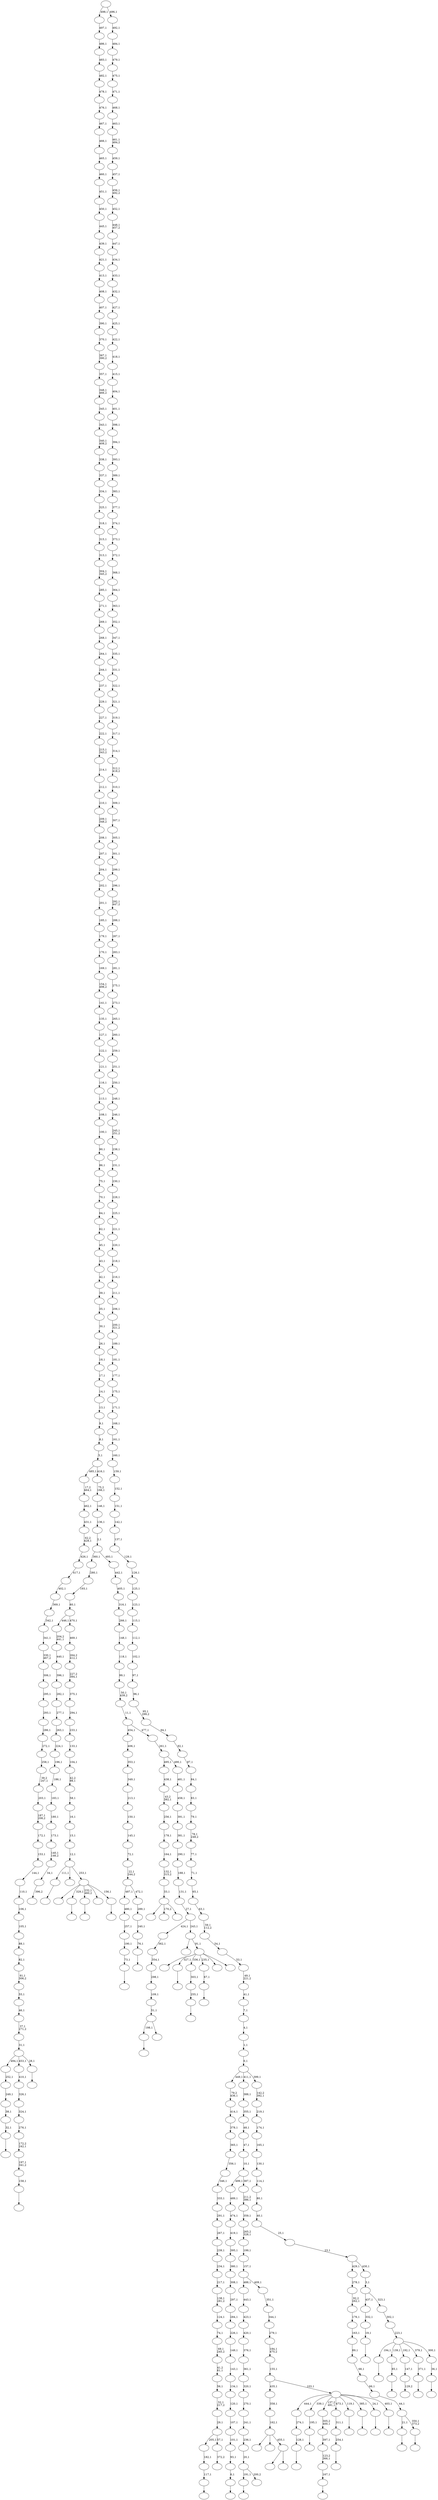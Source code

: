 digraph T {
	550 [label=""]
	549 [label=""]
	548 [label=""]
	547 [label=""]
	546 [label=""]
	545 [label=""]
	544 [label=""]
	543 [label=""]
	542 [label=""]
	541 [label=""]
	540 [label=""]
	539 [label=""]
	538 [label=""]
	537 [label=""]
	536 [label=""]
	535 [label=""]
	534 [label=""]
	533 [label=""]
	532 [label=""]
	531 [label=""]
	530 [label=""]
	529 [label=""]
	528 [label=""]
	527 [label=""]
	526 [label=""]
	525 [label=""]
	524 [label=""]
	523 [label=""]
	522 [label=""]
	521 [label=""]
	520 [label=""]
	519 [label=""]
	518 [label=""]
	517 [label=""]
	516 [label=""]
	515 [label=""]
	514 [label=""]
	513 [label=""]
	512 [label=""]
	511 [label=""]
	510 [label=""]
	509 [label=""]
	508 [label=""]
	507 [label=""]
	506 [label=""]
	505 [label=""]
	504 [label=""]
	503 [label=""]
	502 [label=""]
	501 [label=""]
	500 [label=""]
	499 [label=""]
	498 [label=""]
	497 [label=""]
	496 [label=""]
	495 [label=""]
	494 [label=""]
	493 [label=""]
	492 [label=""]
	491 [label=""]
	490 [label=""]
	489 [label=""]
	488 [label=""]
	487 [label=""]
	486 [label=""]
	485 [label=""]
	484 [label=""]
	483 [label=""]
	482 [label=""]
	481 [label=""]
	480 [label=""]
	479 [label=""]
	478 [label=""]
	477 [label=""]
	476 [label=""]
	475 [label=""]
	474 [label=""]
	473 [label=""]
	472 [label=""]
	471 [label=""]
	470 [label=""]
	469 [label=""]
	468 [label=""]
	467 [label=""]
	466 [label=""]
	465 [label=""]
	464 [label=""]
	463 [label=""]
	462 [label=""]
	461 [label=""]
	460 [label=""]
	459 [label=""]
	458 [label=""]
	457 [label=""]
	456 [label=""]
	455 [label=""]
	454 [label=""]
	453 [label=""]
	452 [label=""]
	451 [label=""]
	450 [label=""]
	449 [label=""]
	448 [label=""]
	447 [label=""]
	446 [label=""]
	445 [label=""]
	444 [label=""]
	443 [label=""]
	442 [label=""]
	441 [label=""]
	440 [label=""]
	439 [label=""]
	438 [label=""]
	437 [label=""]
	436 [label=""]
	435 [label=""]
	434 [label=""]
	433 [label=""]
	432 [label=""]
	431 [label=""]
	430 [label=""]
	429 [label=""]
	428 [label=""]
	427 [label=""]
	426 [label=""]
	425 [label=""]
	424 [label=""]
	423 [label=""]
	422 [label=""]
	421 [label=""]
	420 [label=""]
	419 [label=""]
	418 [label=""]
	417 [label=""]
	416 [label=""]
	415 [label=""]
	414 [label=""]
	413 [label=""]
	412 [label=""]
	411 [label=""]
	410 [label=""]
	409 [label=""]
	408 [label=""]
	407 [label=""]
	406 [label=""]
	405 [label=""]
	404 [label=""]
	403 [label=""]
	402 [label=""]
	401 [label=""]
	400 [label=""]
	399 [label=""]
	398 [label=""]
	397 [label=""]
	396 [label=""]
	395 [label=""]
	394 [label=""]
	393 [label=""]
	392 [label=""]
	391 [label=""]
	390 [label=""]
	389 [label=""]
	388 [label=""]
	387 [label=""]
	386 [label=""]
	385 [label=""]
	384 [label=""]
	383 [label=""]
	382 [label=""]
	381 [label=""]
	380 [label=""]
	379 [label=""]
	378 [label=""]
	377 [label=""]
	376 [label=""]
	375 [label=""]
	374 [label=""]
	373 [label=""]
	372 [label=""]
	371 [label=""]
	370 [label=""]
	369 [label=""]
	368 [label=""]
	367 [label=""]
	366 [label=""]
	365 [label=""]
	364 [label=""]
	363 [label=""]
	362 [label=""]
	361 [label=""]
	360 [label=""]
	359 [label=""]
	358 [label=""]
	357 [label=""]
	356 [label=""]
	355 [label=""]
	354 [label=""]
	353 [label=""]
	352 [label=""]
	351 [label=""]
	350 [label=""]
	349 [label=""]
	348 [label=""]
	347 [label=""]
	346 [label=""]
	345 [label=""]
	344 [label=""]
	343 [label=""]
	342 [label=""]
	341 [label=""]
	340 [label=""]
	339 [label=""]
	338 [label=""]
	337 [label=""]
	336 [label=""]
	335 [label=""]
	334 [label=""]
	333 [label=""]
	332 [label=""]
	331 [label=""]
	330 [label=""]
	329 [label=""]
	328 [label=""]
	327 [label=""]
	326 [label=""]
	325 [label=""]
	324 [label=""]
	323 [label=""]
	322 [label=""]
	321 [label=""]
	320 [label=""]
	319 [label=""]
	318 [label=""]
	317 [label=""]
	316 [label=""]
	315 [label=""]
	314 [label=""]
	313 [label=""]
	312 [label=""]
	311 [label=""]
	310 [label=""]
	309 [label=""]
	308 [label=""]
	307 [label=""]
	306 [label=""]
	305 [label=""]
	304 [label=""]
	303 [label=""]
	302 [label=""]
	301 [label=""]
	300 [label=""]
	299 [label=""]
	298 [label=""]
	297 [label=""]
	296 [label=""]
	295 [label=""]
	294 [label=""]
	293 [label=""]
	292 [label=""]
	291 [label=""]
	290 [label=""]
	289 [label=""]
	288 [label=""]
	287 [label=""]
	286 [label=""]
	285 [label=""]
	284 [label=""]
	283 [label=""]
	282 [label=""]
	281 [label=""]
	280 [label=""]
	279 [label=""]
	278 [label=""]
	277 [label=""]
	276 [label=""]
	275 [label=""]
	274 [label=""]
	273 [label=""]
	272 [label=""]
	271 [label=""]
	270 [label=""]
	269 [label=""]
	268 [label=""]
	267 [label=""]
	266 [label=""]
	265 [label=""]
	264 [label=""]
	263 [label=""]
	262 [label=""]
	261 [label=""]
	260 [label=""]
	259 [label=""]
	258 [label=""]
	257 [label=""]
	256 [label=""]
	255 [label=""]
	254 [label=""]
	253 [label=""]
	252 [label=""]
	251 [label=""]
	250 [label=""]
	249 [label=""]
	248 [label=""]
	247 [label=""]
	246 [label=""]
	245 [label=""]
	244 [label=""]
	243 [label=""]
	242 [label=""]
	241 [label=""]
	240 [label=""]
	239 [label=""]
	238 [label=""]
	237 [label=""]
	236 [label=""]
	235 [label=""]
	234 [label=""]
	233 [label=""]
	232 [label=""]
	231 [label=""]
	230 [label=""]
	229 [label=""]
	228 [label=""]
	227 [label=""]
	226 [label=""]
	225 [label=""]
	224 [label=""]
	223 [label=""]
	222 [label=""]
	221 [label=""]
	220 [label=""]
	219 [label=""]
	218 [label=""]
	217 [label=""]
	216 [label=""]
	215 [label=""]
	214 [label=""]
	213 [label=""]
	212 [label=""]
	211 [label=""]
	210 [label=""]
	209 [label=""]
	208 [label=""]
	207 [label=""]
	206 [label=""]
	205 [label=""]
	204 [label=""]
	203 [label=""]
	202 [label=""]
	201 [label=""]
	200 [label=""]
	199 [label=""]
	198 [label=""]
	197 [label=""]
	196 [label=""]
	195 [label=""]
	194 [label=""]
	193 [label=""]
	192 [label=""]
	191 [label=""]
	190 [label=""]
	189 [label=""]
	188 [label=""]
	187 [label=""]
	186 [label=""]
	185 [label=""]
	184 [label=""]
	183 [label=""]
	182 [label=""]
	181 [label=""]
	180 [label=""]
	179 [label=""]
	178 [label=""]
	177 [label=""]
	176 [label=""]
	175 [label=""]
	174 [label=""]
	173 [label=""]
	172 [label=""]
	171 [label=""]
	170 [label=""]
	169 [label=""]
	168 [label=""]
	167 [label=""]
	166 [label=""]
	165 [label=""]
	164 [label=""]
	163 [label=""]
	162 [label=""]
	161 [label=""]
	160 [label=""]
	159 [label=""]
	158 [label=""]
	157 [label=""]
	156 [label=""]
	155 [label=""]
	154 [label=""]
	153 [label=""]
	152 [label=""]
	151 [label=""]
	150 [label=""]
	149 [label=""]
	148 [label=""]
	147 [label=""]
	146 [label=""]
	145 [label=""]
	144 [label=""]
	143 [label=""]
	142 [label=""]
	141 [label=""]
	140 [label=""]
	139 [label=""]
	138 [label=""]
	137 [label=""]
	136 [label=""]
	135 [label=""]
	134 [label=""]
	133 [label=""]
	132 [label=""]
	131 [label=""]
	130 [label=""]
	129 [label=""]
	128 [label=""]
	127 [label=""]
	126 [label=""]
	125 [label=""]
	124 [label=""]
	123 [label=""]
	122 [label=""]
	121 [label=""]
	120 [label=""]
	119 [label=""]
	118 [label=""]
	117 [label=""]
	116 [label=""]
	115 [label=""]
	114 [label=""]
	113 [label=""]
	112 [label=""]
	111 [label=""]
	110 [label=""]
	109 [label=""]
	108 [label=""]
	107 [label=""]
	106 [label=""]
	105 [label=""]
	104 [label=""]
	103 [label=""]
	102 [label=""]
	101 [label=""]
	100 [label=""]
	99 [label=""]
	98 [label=""]
	97 [label=""]
	96 [label=""]
	95 [label=""]
	94 [label=""]
	93 [label=""]
	92 [label=""]
	91 [label=""]
	90 [label=""]
	89 [label=""]
	88 [label=""]
	87 [label=""]
	86 [label=""]
	85 [label=""]
	84 [label=""]
	83 [label=""]
	82 [label=""]
	81 [label=""]
	80 [label=""]
	79 [label=""]
	78 [label=""]
	77 [label=""]
	76 [label=""]
	75 [label=""]
	74 [label=""]
	73 [label=""]
	72 [label=""]
	71 [label=""]
	70 [label=""]
	69 [label=""]
	68 [label=""]
	67 [label=""]
	66 [label=""]
	65 [label=""]
	64 [label=""]
	63 [label=""]
	62 [label=""]
	61 [label=""]
	60 [label=""]
	59 [label=""]
	58 [label=""]
	57 [label=""]
	56 [label=""]
	55 [label=""]
	54 [label=""]
	53 [label=""]
	52 [label=""]
	51 [label=""]
	50 [label=""]
	49 [label=""]
	48 [label=""]
	47 [label=""]
	46 [label=""]
	45 [label=""]
	44 [label=""]
	43 [label=""]
	42 [label=""]
	41 [label=""]
	40 [label=""]
	39 [label=""]
	38 [label=""]
	37 [label=""]
	36 [label=""]
	35 [label=""]
	34 [label=""]
	33 [label=""]
	32 [label=""]
	31 [label=""]
	30 [label=""]
	29 [label=""]
	28 [label=""]
	27 [label=""]
	26 [label=""]
	25 [label=""]
	24 [label=""]
	23 [label=""]
	22 [label=""]
	21 [label=""]
	20 [label=""]
	19 [label=""]
	18 [label=""]
	17 [label=""]
	16 [label=""]
	15 [label=""]
	14 [label=""]
	13 [label=""]
	12 [label=""]
	11 [label=""]
	10 [label=""]
	9 [label=""]
	8 [label=""]
	7 [label=""]
	6 [label=""]
	5 [label=""]
	4 [label=""]
	3 [label=""]
	2 [label=""]
	1 [label=""]
	0 [label=""]
	547 -> 548 [label=""]
	544 -> 545 [label=""]
	542 -> 543 [label=""]
	541 -> 542 [label="73,1"]
	540 -> 541 [label="190,1"]
	539 -> 540 [label="257,1"]
	538 -> 539 [label="480,1"]
	536 -> 537 [label=""]
	535 -> 536 [label="32,1"]
	534 -> 535 [label="38,1"]
	533 -> 534 [label="249,1"]
	532 -> 533 [label="252,1"]
	530 -> 531 [label=""]
	528 -> 529 [label=""]
	526 -> 527 [label=""]
	525 -> 526 [label="128,1"]
	524 -> 525 [label="274,1"]
	522 -> 523 [label=""]
	520 -> 521 [label=""]
	519 -> 520 [label="195,1"]
	516 -> 517 [label=""]
	514 -> 515 [label=""]
	513 -> 514 [label="117,1"]
	512 -> 513 [label="182,1"]
	509 -> 510 [label="372,2"]
	508 -> 512 [label="205,1"]
	508 -> 509 [label="57,1"]
	507 -> 508 [label="29,1"]
	506 -> 507 [label="52,1\n217,2"]
	505 -> 506 [label="56,1"]
	504 -> 505 [label="41,2\n61,1"]
	503 -> 504 [label="69,1\n245,2"]
	502 -> 503 [label="74,1"]
	501 -> 502 [label="124,1"]
	500 -> 501 [label="138,1\n281,2"]
	499 -> 500 [label="217,1"]
	498 -> 499 [label="234,1"]
	497 -> 498 [label="239,1"]
	496 -> 497 [label="267,1"]
	495 -> 496 [label="291,1"]
	494 -> 495 [label="333,1"]
	493 -> 494 [label="346,1"]
	492 -> 493 [label="356,1"]
	491 -> 492 [label="365,1"]
	490 -> 491 [label="378,1"]
	489 -> 490 [label="414,1"]
	488 -> 489 [label="79,2\n436,1"]
	486 -> 487 [label=""]
	485 -> 486 [label="167,1"]
	484 -> 485 [label="123,2\n366,1"]
	483 -> 484 [label="397,1"]
	482 -> 483 [label="305,2\n400,1"]
	480 -> 481 [label=""]
	478 -> 479 [label=""]
	476 -> 477 [label=""]
	475 -> 476 [label="76,1"]
	474 -> 475 [label="240,1"]
	473 -> 474 [label="289,1"]
	472 -> 538 [label="487,1"]
	472 -> 473 [label="472,1"]
	471 -> 472 [label="22,1\n244,2"]
	470 -> 471 [label="72,1"]
	469 -> 470 [label="145,1"]
	468 -> 469 [label="150,1"]
	467 -> 468 [label="213,1"]
	466 -> 467 [label="349,1"]
	465 -> 466 [label="353,1"]
	464 -> 465 [label="406,1"]
	462 -> 463 [label="396,2"]
	461 -> 462 [label="34,1"]
	460 -> 461 [label="140,1\n146,2"]
	459 -> 460 [label="173,1"]
	458 -> 459 [label="180,1"]
	457 -> 458 [label="183,1"]
	456 -> 457 [label="186,1"]
	455 -> 456 [label="196,1"]
	454 -> 455 [label="224,1"]
	453 -> 454 [label="263,1"]
	452 -> 453 [label="277,1"]
	451 -> 452 [label="282,1"]
	450 -> 451 [label="396,1"]
	449 -> 450 [label="440,1"]
	448 -> 449 [label="204,2\n441,1"]
	446 -> 447 [label=""]
	445 -> 446 [label="85,1"]
	442 -> 443 [label=""]
	441 -> 442 [label="254,1"]
	440 -> 441 [label="311,1"]
	438 -> 439 [label=""]
	436 -> 522 [label="191,1"]
	436 -> 437 [label="200,2"]
	435 -> 436 [label="20,1"]
	434 -> 435 [label="236,1"]
	433 -> 434 [label="241,1"]
	432 -> 433 [label="270,1"]
	431 -> 432 [label="320,1"]
	430 -> 431 [label="361,1"]
	429 -> 430 [label="376,1"]
	428 -> 429 [label="420,1"]
	427 -> 428 [label="423,1"]
	426 -> 427 [label="443,1"]
	424 -> 425 [label=""]
	423 -> 424 [label="6,1"]
	422 -> 423 [label="93,1"]
	421 -> 422 [label="101,1"]
	420 -> 421 [label="107,1"]
	419 -> 420 [label="120,1"]
	418 -> 419 [label="134,1"]
	417 -> 418 [label="143,1"]
	416 -> 417 [label="149,1"]
	415 -> 416 [label="226,1"]
	414 -> 415 [label="284,1"]
	413 -> 414 [label="297,1"]
	412 -> 413 [label="308,1"]
	411 -> 412 [label="380,1"]
	410 -> 411 [label="395,1"]
	409 -> 410 [label="419,1"]
	408 -> 409 [label="474,1"]
	407 -> 408 [label="489,1"]
	405 -> 546 [label=""]
	405 -> 511 [label="170,2"]
	405 -> 406 [label=""]
	404 -> 405 [label="33,1"]
	403 -> 404 [label="132,1\n315,2"]
	402 -> 403 [label="164,1"]
	401 -> 402 [label="178,1"]
	400 -> 401 [label="256,1"]
	399 -> 400 [label="43,2\n382,1"]
	398 -> 399 [label="438,1"]
	394 -> 544 [label="198,1"]
	394 -> 395 [label=""]
	393 -> 394 [label="51,1"]
	392 -> 393 [label="109,1"]
	391 -> 392 [label="298,1"]
	390 -> 391 [label="354,1"]
	389 -> 390 [label="362,1"]
	386 -> 387 [label=""]
	385 -> 386 [label="158,1"]
	384 -> 385 [label="197,1\n341,2"]
	383 -> 384 [label="172,2\n242,1"]
	382 -> 383 [label="276,1"]
	381 -> 382 [label="324,1"]
	380 -> 381 [label="326,1"]
	379 -> 380 [label="410,1"]
	377 -> 378 [label=""]
	376 -> 377 [label="19,1"]
	375 -> 376 [label="332,1"]
	373 -> 374 [label="129,2"]
	372 -> 373 [label="147,1"]
	370 -> 371 [label=""]
	369 -> 370 [label="371,1"]
	367 -> 550 [label=""]
	367 -> 368 [label=""]
	366 -> 444 [label=""]
	366 -> 397 [label=""]
	366 -> 367 [label="455,1"]
	365 -> 366 [label="162,1"]
	364 -> 365 [label="358,1"]
	362 -> 363 [label=""]
	360 -> 361 [label=""]
	359 -> 360 [label="255,1"]
	358 -> 359 [label="303,1"]
	356 -> 357 [label=""]
	355 -> 530 [label="21,1"]
	355 -> 356 [label="350,1\n373,2"]
	354 -> 355 [label="44,1"]
	353 -> 354 [label="66,1"]
	352 -> 353 [label="68,1"]
	351 -> 352 [label="89,1"]
	350 -> 351 [label="163,1"]
	349 -> 350 [label="176,1"]
	348 -> 349 [label="92,2\n262,1"]
	347 -> 348 [label="278,1"]
	345 -> 346 [label=""]
	344 -> 532 [label="494,1"]
	344 -> 379 [label="453,1"]
	344 -> 345 [label="28,1"]
	343 -> 344 [label="31,1"]
	342 -> 343 [label="37,1\n271,2"]
	341 -> 342 [label="46,1"]
	340 -> 341 [label="55,1"]
	339 -> 340 [label="81,1\n306,2"]
	338 -> 339 [label="82,1"]
	337 -> 338 [label="88,1"]
	336 -> 337 [label="105,1"]
	335 -> 336 [label="106,1"]
	334 -> 335 [label="110,1"]
	333 -> 334 [label="144,1"]
	332 -> 333 [label="153,1"]
	331 -> 332 [label="172,1"]
	330 -> 331 [label="187,1\n208,2"]
	329 -> 330 [label="203,1"]
	328 -> 329 [label="39,2\n247,1"]
	327 -> 328 [label="258,1"]
	326 -> 327 [label="272,1"]
	325 -> 326 [label="286,1"]
	324 -> 325 [label="293,1"]
	323 -> 324 [label="295,1"]
	322 -> 323 [label="306,1"]
	321 -> 322 [label="330,1\n467,2"]
	320 -> 321 [label="341,1"]
	319 -> 320 [label="342,1"]
	318 -> 319 [label="369,1"]
	317 -> 318 [label="402,1"]
	316 -> 317 [label="417,1"]
	315 -> 316 [label="426,1"]
	314 -> 315 [label="62,2\n428,1"]
	313 -> 314 [label="431,1"]
	312 -> 313 [label="462,1"]
	311 -> 312 [label="17,2\n464,1"]
	309 -> 310 [label=""]
	307 -> 308 [label=""]
	306 -> 518 [label=""]
	306 -> 516 [label="329,1"]
	306 -> 480 [label="232,1\n460,2"]
	306 -> 396 [label=""]
	306 -> 307 [label="156,1"]
	305 -> 478 [label="111,1"]
	305 -> 388 [label=""]
	305 -> 306 [label="253,1"]
	304 -> 305 [label="12,1"]
	303 -> 304 [label="15,1"]
	302 -> 303 [label="16,1"]
	301 -> 302 [label="58,1"]
	300 -> 301 [label="42,2\n98,1"]
	299 -> 300 [label="104,1"]
	298 -> 299 [label="133,1"]
	297 -> 298 [label="233,1"]
	296 -> 297 [label="294,1"]
	295 -> 296 [label="375,1"]
	294 -> 295 [label="227,2\n384,1"]
	293 -> 294 [label="264,2\n412,1"]
	292 -> 293 [label="469,1"]
	291 -> 448 [label="446,1"]
	291 -> 292 [label="470,1"]
	290 -> 291 [label="60,1"]
	289 -> 290 [label="193,1"]
	288 -> 289 [label="280,1"]
	286 -> 287 [label=""]
	285 -> 286 [label="67,1"]
	283 -> 284 [label=""]
	282 -> 524 [label="444,1"]
	282 -> 519 [label="339,1"]
	282 -> 482 [label="137,2\n491,1"]
	282 -> 440 [label="473,1"]
	282 -> 438 [label="119,1"]
	282 -> 362 [label="385,1"]
	282 -> 309 [label="24,1"]
	282 -> 283 [label="403,1"]
	281 -> 364 [label="435,1"]
	281 -> 282 [label="103,1"]
	280 -> 281 [label="155,1"]
	279 -> 280 [label="184,1\n475,2"]
	278 -> 279 [label="279,1"]
	277 -> 278 [label="344,1"]
	276 -> 277 [label="351,1"]
	275 -> 426 [label="488,1"]
	275 -> 276 [label="409,1"]
	274 -> 275 [label="157,1"]
	273 -> 274 [label="199,1"]
	272 -> 273 [label="265,2\n328,1"]
	271 -> 272 [label="359,1"]
	270 -> 271 [label="211,2\n386,1"]
	269 -> 407 [label="499,1"]
	269 -> 270 [label="387,1"]
	268 -> 269 [label="10,1"]
	267 -> 268 [label="47,1"]
	266 -> 267 [label="48,1"]
	265 -> 266 [label="355,1"]
	264 -> 265 [label="388,1"]
	260 -> 549 [label=""]
	260 -> 528 [label="327,1"]
	260 -> 358 [label="336,1"]
	260 -> 285 [label="235,1"]
	260 -> 263 [label=""]
	260 -> 261 [label=""]
	259 -> 262 [label=""]
	259 -> 260 [label="91,1"]
	258 -> 389 [label="424,1"]
	258 -> 259 [label="243,1"]
	257 -> 258 [label="27,1"]
	256 -> 257 [label="131,1"]
	255 -> 256 [label="188,1"]
	254 -> 255 [label="290,1"]
	253 -> 254 [label="381,1"]
	252 -> 253 [label="391,1"]
	251 -> 252 [label="458,1"]
	250 -> 251 [label="481,1"]
	249 -> 398 [label="495,1"]
	249 -> 250 [label="490,1"]
	248 -> 249 [label="261,1"]
	247 -> 464 [label="454,1"]
	247 -> 248 [label="477,1"]
	246 -> 247 [label="11,1"]
	245 -> 246 [label="50,1\n439,2"]
	244 -> 245 [label="99,1"]
	243 -> 244 [label="118,1"]
	242 -> 243 [label="148,1"]
	241 -> 242 [label="266,1"]
	240 -> 241 [label="316,1"]
	239 -> 240 [label="405,1"]
	238 -> 239 [label="442,1"]
	237 -> 288 [label="360,1"]
	237 -> 238 [label="493,1"]
	236 -> 237 [label="2,1"]
	235 -> 236 [label="136,1"]
	234 -> 235 [label="146,1"]
	233 -> 234 [label="75,2\n166,1"]
	232 -> 311 [label="485,1"]
	232 -> 233 [label="416,1"]
	231 -> 232 [label="5,1"]
	230 -> 231 [label="8,1"]
	229 -> 230 [label="9,1"]
	228 -> 229 [label="13,1"]
	227 -> 228 [label="14,1"]
	226 -> 227 [label="17,1"]
	225 -> 226 [label="18,1"]
	224 -> 225 [label="26,1"]
	223 -> 224 [label="30,1"]
	222 -> 223 [label="35,1"]
	221 -> 222 [label="39,1"]
	220 -> 221 [label="42,1"]
	219 -> 220 [label="43,1"]
	218 -> 219 [label="45,1"]
	217 -> 218 [label="62,1"]
	216 -> 217 [label="64,1"]
	215 -> 216 [label="70,1"]
	214 -> 215 [label="75,1"]
	213 -> 214 [label="86,1"]
	212 -> 213 [label="90,1"]
	211 -> 212 [label="100,1"]
	210 -> 211 [label="108,1"]
	209 -> 210 [label="113,1"]
	208 -> 209 [label="116,1"]
	207 -> 208 [label="121,1"]
	206 -> 207 [label="122,1"]
	205 -> 206 [label="127,1"]
	204 -> 205 [label="135,1"]
	203 -> 204 [label="141,1"]
	202 -> 203 [label="154,1\n498,2"]
	201 -> 202 [label="169,1"]
	200 -> 201 [label="170,1"]
	199 -> 200 [label="179,1"]
	198 -> 199 [label="185,1"]
	197 -> 198 [label="201,1"]
	196 -> 197 [label="202,1"]
	195 -> 196 [label="204,1"]
	194 -> 195 [label="207,1"]
	193 -> 194 [label="208,1"]
	192 -> 193 [label="209,1\n348,2"]
	191 -> 192 [label="210,1"]
	190 -> 191 [label="212,1"]
	189 -> 190 [label="214,1"]
	188 -> 189 [label="215,1\n343,2"]
	187 -> 188 [label="222,1"]
	186 -> 187 [label="227,1"]
	185 -> 186 [label="229,1"]
	184 -> 185 [label="237,1"]
	183 -> 184 [label="244,1"]
	182 -> 183 [label="264,1"]
	181 -> 182 [label="268,1"]
	180 -> 181 [label="269,1"]
	179 -> 180 [label="271,1"]
	178 -> 179 [label="285,1"]
	177 -> 178 [label="304,1\n345,2"]
	176 -> 177 [label="313,1"]
	175 -> 176 [label="315,1"]
	174 -> 175 [label="318,1"]
	173 -> 174 [label="325,1"]
	172 -> 173 [label="334,1"]
	171 -> 172 [label="337,1"]
	170 -> 171 [label="338,1"]
	169 -> 170 [label="340,1\n408,2"]
	168 -> 169 [label="343,1"]
	167 -> 168 [label="345,1"]
	166 -> 167 [label="348,1\n466,2"]
	165 -> 166 [label="357,1"]
	164 -> 165 [label="367,1\n390,2"]
	163 -> 164 [label="370,1"]
	162 -> 163 [label="390,1"]
	161 -> 162 [label="407,1"]
	160 -> 161 [label="408,1"]
	159 -> 160 [label="413,1"]
	158 -> 159 [label="421,1"]
	157 -> 158 [label="439,1"]
	156 -> 157 [label="445,1"]
	155 -> 156 [label="450,1"]
	154 -> 155 [label="451,1"]
	153 -> 154 [label="460,1"]
	152 -> 153 [label="465,1"]
	151 -> 152 [label="466,1"]
	150 -> 151 [label="467,1"]
	149 -> 150 [label="476,1"]
	148 -> 149 [label="478,1"]
	147 -> 148 [label="482,1"]
	146 -> 147 [label="483,1"]
	145 -> 146 [label="486,1"]
	144 -> 145 [label="497,1"]
	142 -> 143 [label=""]
	141 -> 142 [label="36,1"]
	140 -> 547 [label="194,1"]
	140 -> 445 [label="139,1"]
	140 -> 372 [label="192,1"]
	140 -> 369 [label="379,1"]
	140 -> 141 [label="300,1"]
	139 -> 140 [label="223,1"]
	138 -> 139 [label="302,1"]
	137 -> 375 [label="437,1"]
	137 -> 138 [label="323,1"]
	136 -> 137 [label="3,1"]
	135 -> 347 [label="429,1"]
	135 -> 136 [label="430,1"]
	134 -> 135 [label="23,1"]
	133 -> 134 [label="25,1"]
	132 -> 133 [label="40,1"]
	131 -> 132 [label="80,1"]
	130 -> 131 [label="114,1"]
	129 -> 130 [label="130,1"]
	128 -> 129 [label="165,1"]
	127 -> 128 [label="174,1"]
	126 -> 127 [label="219,1"]
	125 -> 126 [label="142,2\n392,1"]
	124 -> 488 [label="449,1"]
	124 -> 264 [label="411,1"]
	124 -> 125 [label="399,1"]
	123 -> 124 [label="0,1"]
	122 -> 123 [label="1,1"]
	121 -> 122 [label="4,1"]
	120 -> 121 [label="7,1"]
	119 -> 120 [label="41,1"]
	118 -> 119 [label="49,1\n221,2"]
	117 -> 118 [label="53,1"]
	116 -> 117 [label="54,1"]
	115 -> 116 [label="59,1\n112,2"]
	114 -> 115 [label="63,1"]
	113 -> 114 [label="65,1"]
	112 -> 113 [label="71,1"]
	111 -> 112 [label="77,1"]
	110 -> 111 [label="78,1\n248,2"]
	109 -> 110 [label="79,1"]
	108 -> 109 [label="83,1"]
	107 -> 108 [label="84,1"]
	106 -> 107 [label="87,1"]
	105 -> 106 [label="92,1"]
	104 -> 105 [label="94,1"]
	103 -> 104 [label="95,1\n299,2"]
	102 -> 103 [label="96,1"]
	101 -> 102 [label="97,1"]
	100 -> 101 [label="102,1"]
	99 -> 100 [label="112,1"]
	98 -> 99 [label="115,1"]
	97 -> 98 [label="123,1"]
	96 -> 97 [label="125,1"]
	95 -> 96 [label="126,1"]
	94 -> 95 [label="129,1"]
	93 -> 94 [label="137,1"]
	92 -> 93 [label="142,1"]
	91 -> 92 [label="151,1"]
	90 -> 91 [label="152,1"]
	89 -> 90 [label="159,1"]
	88 -> 89 [label="160,1"]
	87 -> 88 [label="161,1"]
	86 -> 87 [label="168,1"]
	85 -> 86 [label="171,1"]
	84 -> 85 [label="175,1"]
	83 -> 84 [label="177,1"]
	82 -> 83 [label="181,1"]
	81 -> 82 [label="189,1"]
	80 -> 81 [label="200,1\n321,2"]
	79 -> 80 [label="206,1"]
	78 -> 79 [label="211,1"]
	77 -> 78 [label="216,1"]
	76 -> 77 [label="218,1"]
	75 -> 76 [label="220,1"]
	74 -> 75 [label="221,1"]
	73 -> 74 [label="225,1"]
	72 -> 73 [label="228,1"]
	71 -> 72 [label="230,1"]
	70 -> 71 [label="231,1"]
	69 -> 70 [label="238,1"]
	68 -> 69 [label="245,1\n251,2"]
	67 -> 68 [label="246,1"]
	66 -> 67 [label="248,1"]
	65 -> 66 [label="250,1"]
	64 -> 65 [label="251,1"]
	63 -> 64 [label="259,1"]
	62 -> 63 [label="260,1"]
	61 -> 62 [label="265,1"]
	60 -> 61 [label="273,1"]
	59 -> 60 [label="275,1"]
	58 -> 59 [label="281,1"]
	57 -> 58 [label="283,1"]
	56 -> 57 [label="287,1"]
	55 -> 56 [label="288,1"]
	54 -> 55 [label="292,1\n447,2"]
	53 -> 54 [label="296,1"]
	52 -> 53 [label="299,1"]
	51 -> 52 [label="301,1"]
	50 -> 51 [label="305,1"]
	49 -> 50 [label="307,1"]
	48 -> 49 [label="309,1"]
	47 -> 48 [label="310,1"]
	46 -> 47 [label="312,1\n418,2"]
	45 -> 46 [label="314,1"]
	44 -> 45 [label="317,1"]
	43 -> 44 [label="319,1"]
	42 -> 43 [label="321,1"]
	41 -> 42 [label="322,1"]
	40 -> 41 [label="331,1"]
	39 -> 40 [label="335,1"]
	38 -> 39 [label="347,1"]
	37 -> 38 [label="352,1"]
	36 -> 37 [label="363,1"]
	35 -> 36 [label="364,1"]
	34 -> 35 [label="368,1"]
	33 -> 34 [label="372,1"]
	32 -> 33 [label="373,1"]
	31 -> 32 [label="374,1"]
	30 -> 31 [label="377,1"]
	29 -> 30 [label="383,1"]
	28 -> 29 [label="389,1"]
	27 -> 28 [label="393,1"]
	26 -> 27 [label="394,1"]
	25 -> 26 [label="398,1"]
	24 -> 25 [label="401,1"]
	23 -> 24 [label="404,1"]
	22 -> 23 [label="415,1"]
	21 -> 22 [label="418,1"]
	20 -> 21 [label="422,1"]
	19 -> 20 [label="425,1"]
	18 -> 19 [label="427,1"]
	17 -> 18 [label="432,1"]
	16 -> 17 [label="433,1"]
	15 -> 16 [label="434,1"]
	14 -> 15 [label="447,1"]
	13 -> 14 [label="448,1\n457,2"]
	12 -> 13 [label="452,1"]
	11 -> 12 [label="456,1\n492,2"]
	10 -> 11 [label="457,1"]
	9 -> 10 [label="459,1"]
	8 -> 9 [label="461,1\n484,2"]
	7 -> 8 [label="463,1"]
	6 -> 7 [label="468,1"]
	5 -> 6 [label="471,1"]
	4 -> 5 [label="475,1"]
	3 -> 4 [label="479,1"]
	2 -> 3 [label="484,1"]
	1 -> 2 [label="492,1"]
	0 -> 144 [label="498,1"]
	0 -> 1 [label="496,1"]
}

